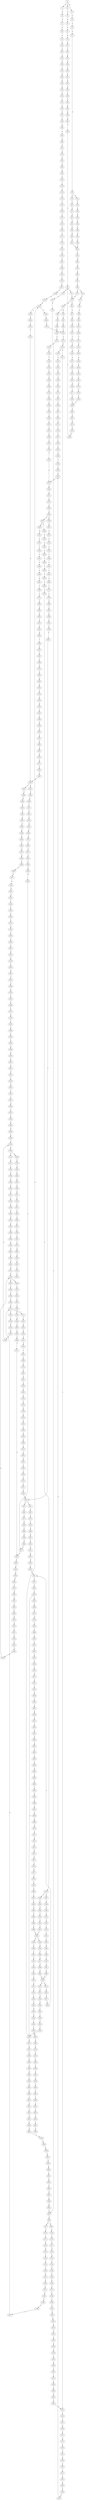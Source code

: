 strict digraph  {
	S0 -> S1 [ label = G ];
	S0 -> S2 [ label = C ];
	S0 -> S3 [ label = A ];
	S1 -> S4 [ label = G ];
	S2 -> S5 [ label = G ];
	S3 -> S6 [ label = G ];
	S4 -> S7 [ label = G ];
	S5 -> S8 [ label = G ];
	S6 -> S9 [ label = C ];
	S7 -> S10 [ label = T ];
	S8 -> S11 [ label = T ];
	S9 -> S12 [ label = C ];
	S10 -> S13 [ label = A ];
	S11 -> S14 [ label = G ];
	S12 -> S15 [ label = G ];
	S13 -> S16 [ label = C ];
	S14 -> S17 [ label = G ];
	S15 -> S18 [ label = G ];
	S15 -> S19 [ label = C ];
	S16 -> S20 [ label = T ];
	S17 -> S21 [ label = T ];
	S18 -> S22 [ label = T ];
	S19 -> S23 [ label = T ];
	S20 -> S24 [ label = A ];
	S21 -> S25 [ label = G ];
	S22 -> S26 [ label = G ];
	S23 -> S27 [ label = G ];
	S24 -> S28 [ label = T ];
	S25 -> S29 [ label = G ];
	S26 -> S30 [ label = G ];
	S27 -> S31 [ label = G ];
	S28 -> S32 [ label = T ];
	S29 -> S33 [ label = A ];
	S30 -> S34 [ label = A ];
	S31 -> S35 [ label = A ];
	S32 -> S36 [ label = G ];
	S33 -> S37 [ label = A ];
	S34 -> S38 [ label = A ];
	S35 -> S39 [ label = A ];
	S36 -> S40 [ label = G ];
	S37 -> S41 [ label = C ];
	S38 -> S42 [ label = G ];
	S39 -> S43 [ label = G ];
	S40 -> S44 [ label = A ];
	S41 -> S45 [ label = C ];
	S42 -> S46 [ label = A ];
	S43 -> S47 [ label = A ];
	S44 -> S48 [ label = A ];
	S45 -> S49 [ label = T ];
	S46 -> S50 [ label = A ];
	S47 -> S50 [ label = A ];
	S48 -> S51 [ label = C ];
	S49 -> S52 [ label = C ];
	S50 -> S53 [ label = C ];
	S51 -> S54 [ label = G ];
	S52 -> S55 [ label = G ];
	S53 -> S56 [ label = G ];
	S54 -> S57 [ label = G ];
	S55 -> S58 [ label = G ];
	S56 -> S59 [ label = G ];
	S57 -> S60 [ label = T ];
	S58 -> S61 [ label = C ];
	S59 -> S62 [ label = C ];
	S60 -> S63 [ label = A ];
	S61 -> S64 [ label = A ];
	S62 -> S65 [ label = A ];
	S63 -> S66 [ label = C ];
	S64 -> S67 [ label = C ];
	S65 -> S68 [ label = C ];
	S66 -> S69 [ label = G ];
	S67 -> S70 [ label = G ];
	S67 -> S71 [ label = C ];
	S68 -> S72 [ label = C ];
	S68 -> S73 [ label = T ];
	S69 -> S74 [ label = A ];
	S70 -> S75 [ label = C ];
	S71 -> S76 [ label = G ];
	S72 -> S76 [ label = G ];
	S73 -> S77 [ label = G ];
	S74 -> S78 [ label = A ];
	S75 -> S79 [ label = G ];
	S76 -> S80 [ label = A ];
	S76 -> S81 [ label = G ];
	S77 -> S82 [ label = G ];
	S78 -> S83 [ label = G ];
	S79 -> S84 [ label = C ];
	S80 -> S85 [ label = G ];
	S80 -> S86 [ label = A ];
	S81 -> S87 [ label = G ];
	S82 -> S88 [ label = G ];
	S83 -> S89 [ label = A ];
	S84 -> S90 [ label = G ];
	S85 -> S91 [ label = T ];
	S86 -> S92 [ label = T ];
	S87 -> S93 [ label = A ];
	S88 -> S94 [ label = A ];
	S89 -> S95 [ label = A ];
	S90 -> S96 [ label = C ];
	S90 -> S97 [ label = G ];
	S91 -> S98 [ label = C ];
	S92 -> S99 [ label = G ];
	S93 -> S100 [ label = A ];
	S94 -> S101 [ label = A ];
	S95 -> S102 [ label = G ];
	S96 -> S103 [ label = G ];
	S97 -> S104 [ label = C ];
	S98 -> S105 [ label = C ];
	S99 -> S106 [ label = T ];
	S100 -> S107 [ label = T ];
	S101 -> S108 [ label = C ];
	S102 -> S109 [ label = T ];
	S103 -> S110 [ label = T ];
	S104 -> S111 [ label = T ];
	S105 -> S112 [ label = A ];
	S106 -> S113 [ label = A ];
	S107 -> S114 [ label = T ];
	S108 -> S115 [ label = T ];
	S109 -> S116 [ label = G ];
	S110 -> S117 [ label = C ];
	S111 -> S118 [ label = G ];
	S112 -> S119 [ label = G ];
	S113 -> S120 [ label = G ];
	S114 -> S121 [ label = G ];
	S115 -> S122 [ label = G ];
	S116 -> S123 [ label = T ];
	S117 -> S124 [ label = G ];
	S118 -> S125 [ label = G ];
	S119 -> S126 [ label = T ];
	S119 -> S127 [ label = C ];
	S120 -> S128 [ label = T ];
	S121 -> S129 [ label = A ];
	S122 -> S130 [ label = G ];
	S123 -> S131 [ label = C ];
	S124 -> S132 [ label = A ];
	S125 -> S133 [ label = A ];
	S126 -> S134 [ label = A ];
	S127 -> S135 [ label = T ];
	S128 -> S136 [ label = T ];
	S129 -> S137 [ label = A ];
	S130 -> S138 [ label = A ];
	S131 -> S139 [ label = C ];
	S132 -> S140 [ label = C ];
	S133 -> S141 [ label = A ];
	S134 -> S142 [ label = G ];
	S135 -> S143 [ label = T ];
	S136 -> S144 [ label = T ];
	S137 -> S145 [ label = C ];
	S138 -> S146 [ label = C ];
	S139 -> S147 [ label = T ];
	S140 -> S148 [ label = G ];
	S141 -> S149 [ label = T ];
	S142 -> S150 [ label = G ];
	S143 -> S151 [ label = C ];
	S144 -> S152 [ label = C ];
	S145 -> S153 [ label = C ];
	S146 -> S154 [ label = C ];
	S147 -> S155 [ label = G ];
	S148 -> S156 [ label = C ];
	S149 -> S157 [ label = G ];
	S150 -> S158 [ label = G ];
	S151 -> S159 [ label = A ];
	S152 -> S160 [ label = A ];
	S153 -> S161 [ label = C ];
	S154 -> S162 [ label = C ];
	S155 -> S163 [ label = G ];
	S156 -> S164 [ label = G ];
	S157 -> S165 [ label = G ];
	S158 -> S166 [ label = T ];
	S159 -> S167 [ label = C ];
	S160 -> S168 [ label = C ];
	S161 -> S169 [ label = G ];
	S162 -> S170 [ label = G ];
	S163 -> S171 [ label = C ];
	S164 -> S172 [ label = C ];
	S165 -> S173 [ label = G ];
	S166 -> S174 [ label = C ];
	S167 -> S175 [ label = G ];
	S168 -> S176 [ label = T ];
	S169 -> S177 [ label = T ];
	S170 -> S178 [ label = T ];
	S171 -> S179 [ label = C ];
	S172 -> S180 [ label = C ];
	S173 -> S181 [ label = G ];
	S174 -> S182 [ label = A ];
	S175 -> S183 [ label = C ];
	S176 -> S184 [ label = C ];
	S177 -> S185 [ label = C ];
	S178 -> S186 [ label = C ];
	S179 -> S187 [ label = T ];
	S180 -> S188 [ label = T ];
	S181 -> S189 [ label = T ];
	S182 -> S190 [ label = C ];
	S183 -> S191 [ label = C ];
	S184 -> S192 [ label = C ];
	S185 -> S193 [ label = T ];
	S186 -> S193 [ label = T ];
	S187 -> S194 [ label = G ];
	S188 -> S195 [ label = C ];
	S189 -> S196 [ label = C ];
	S190 -> S197 [ label = T ];
	S191 -> S198 [ label = C ];
	S192 -> S199 [ label = T ];
	S193 -> S200 [ label = C ];
	S194 -> S201 [ label = G ];
	S195 -> S202 [ label = G ];
	S196 -> S203 [ label = C ];
	S197 -> S204 [ label = C ];
	S198 -> S205 [ label = T ];
	S199 -> S206 [ label = T ];
	S200 -> S207 [ label = G ];
	S201 -> S208 [ label = G ];
	S202 -> S209 [ label = G ];
	S203 -> S210 [ label = G ];
	S204 -> S211 [ label = G ];
	S205 -> S212 [ label = T ];
	S206 -> S213 [ label = T ];
	S207 -> S214 [ label = G ];
	S208 -> S215 [ label = T ];
	S209 -> S216 [ label = G ];
	S210 -> S217 [ label = C ];
	S210 -> S218 [ label = T ];
	S211 -> S219 [ label = C ];
	S212 -> S220 [ label = C ];
	S213 -> S221 [ label = C ];
	S214 -> S222 [ label = C ];
	S215 -> S223 [ label = C ];
	S216 -> S224 [ label = C ];
	S217 -> S225 [ label = C ];
	S218 -> S226 [ label = C ];
	S219 -> S227 [ label = T ];
	S220 -> S228 [ label = A ];
	S221 -> S229 [ label = A ];
	S222 -> S230 [ label = A ];
	S223 -> S231 [ label = C ];
	S224 -> S232 [ label = T ];
	S225 -> S233 [ label = G ];
	S226 -> S234 [ label = G ];
	S227 -> S235 [ label = T ];
	S228 -> S236 [ label = T ];
	S229 -> S237 [ label = T ];
	S230 -> S67 [ label = C ];
	S231 -> S238 [ label = C ];
	S232 -> S239 [ label = C ];
	S233 -> S240 [ label = G ];
	S234 -> S241 [ label = G ];
	S235 -> S242 [ label = C ];
	S236 -> S243 [ label = C ];
	S237 -> S244 [ label = C ];
	S238 -> S245 [ label = G ];
	S239 -> S246 [ label = A ];
	S240 -> S247 [ label = A ];
	S241 -> S248 [ label = A ];
	S242 -> S249 [ label = A ];
	S243 -> S250 [ label = C ];
	S244 -> S251 [ label = C ];
	S245 -> S252 [ label = A ];
	S246 -> S253 [ label = C ];
	S247 -> S254 [ label = A ];
	S248 -> S255 [ label = A ];
	S249 -> S256 [ label = T ];
	S250 -> S257 [ label = A ];
	S251 -> S257 [ label = A ];
	S252 -> S258 [ label = G ];
	S252 -> S259 [ label = A ];
	S253 -> S260 [ label = G ];
	S254 -> S261 [ label = C ];
	S255 -> S262 [ label = C ];
	S256 -> S263 [ label = C ];
	S257 -> S264 [ label = G ];
	S258 -> S265 [ label = T ];
	S259 -> S266 [ label = G ];
	S260 -> S267 [ label = T ];
	S261 -> S268 [ label = T ];
	S262 -> S269 [ label = A ];
	S262 -> S270 [ label = T ];
	S263 -> S250 [ label = C ];
	S264 -> S271 [ label = A ];
	S265 -> S272 [ label = C ];
	S266 -> S273 [ label = T ];
	S267 -> S274 [ label = C ];
	S268 -> S275 [ label = G ];
	S269 -> S276 [ label = G ];
	S270 -> S277 [ label = A ];
	S271 -> S278 [ label = A ];
	S272 -> S105 [ label = C ];
	S273 -> S279 [ label = C ];
	S274 -> S280 [ label = C ];
	S275 -> S281 [ label = C ];
	S276 -> S282 [ label = G ];
	S277 -> S283 [ label = C ];
	S278 -> S284 [ label = C ];
	S279 -> S285 [ label = G ];
	S280 -> S286 [ label = A ];
	S281 -> S287 [ label = A ];
	S282 -> S288 [ label = A ];
	S283 -> S289 [ label = A ];
	S284 -> S290 [ label = C ];
	S285 -> S291 [ label = C ];
	S285 -> S292 [ label = A ];
	S286 -> S293 [ label = G ];
	S287 -> S294 [ label = A ];
	S288 -> S295 [ label = A ];
	S289 -> S296 [ label = A ];
	S290 -> S297 [ label = A ];
	S290 -> S298 [ label = G ];
	S291 -> S299 [ label = G ];
	S292 -> S300 [ label = G ];
	S293 -> S301 [ label = C ];
	S294 -> S302 [ label = C ];
	S295 -> S303 [ label = T ];
	S296 -> S304 [ label = C ];
	S297 -> S305 [ label = G ];
	S297 -> S306 [ label = C ];
	S298 -> S307 [ label = G ];
	S299 -> S308 [ label = G ];
	S300 -> S309 [ label = G ];
	S301 -> S135 [ label = T ];
	S302 -> S310 [ label = C ];
	S303 -> S311 [ label = A ];
	S304 -> S312 [ label = G ];
	S305 -> S313 [ label = A ];
	S306 -> S314 [ label = C ];
	S307 -> S315 [ label = A ];
	S308 -> S316 [ label = C ];
	S309 -> S317 [ label = T ];
	S310 -> S318 [ label = A ];
	S311 -> S319 [ label = G ];
	S312 -> S320 [ label = A ];
	S313 -> S321 [ label = C ];
	S314 -> S322 [ label = A ];
	S315 -> S323 [ label = C ];
	S316 -> S324 [ label = T ];
	S317 -> S325 [ label = A ];
	S318 -> S326 [ label = G ];
	S319 -> S327 [ label = T ];
	S320 -> S328 [ label = A ];
	S321 -> S329 [ label = T ];
	S322 -> S330 [ label = C ];
	S323 -> S331 [ label = G ];
	S324 -> S332 [ label = A ];
	S325 -> S333 [ label = T ];
	S326 -> S334 [ label = A ];
	S327 -> S335 [ label = C ];
	S328 -> S336 [ label = A ];
	S329 -> S337 [ label = C ];
	S330 -> S338 [ label = C ];
	S331 -> S339 [ label = C ];
	S332 -> S340 [ label = T ];
	S333 -> S341 [ label = A ];
	S334 -> S342 [ label = A ];
	S335 -> S343 [ label = T ];
	S336 -> S344 [ label = A ];
	S337 -> S345 [ label = C ];
	S338 -> S346 [ label = C ];
	S339 -> S347 [ label = C ];
	S340 -> S348 [ label = A ];
	S341 -> S349 [ label = A ];
	S342 -> S350 [ label = C ];
	S343 -> S351 [ label = C ];
	S344 -> S352 [ label = C ];
	S345 -> S353 [ label = C ];
	S346 -> S354 [ label = C ];
	S347 -> S355 [ label = C ];
	S348 -> S356 [ label = G ];
	S349 -> S357 [ label = G ];
	S350 -> S358 [ label = A ];
	S351 -> S359 [ label = T ];
	S352 -> S360 [ label = A ];
	S353 -> S361 [ label = A ];
	S354 -> S362 [ label = T ];
	S355 -> S363 [ label = A ];
	S356 -> S364 [ label = T ];
	S357 -> S365 [ label = T ];
	S358 -> S366 [ label = G ];
	S359 -> S367 [ label = C ];
	S360 -> S368 [ label = G ];
	S361 -> S369 [ label = T ];
	S362 -> S370 [ label = T ];
	S363 -> S371 [ label = T ];
	S364 -> S372 [ label = A ];
	S365 -> S373 [ label = C ];
	S366 -> S374 [ label = C ];
	S367 -> S375 [ label = T ];
	S368 -> S376 [ label = A ];
	S369 -> S377 [ label = C ];
	S370 -> S378 [ label = C ];
	S371 -> S379 [ label = C ];
	S372 -> S380 [ label = G ];
	S373 -> S381 [ label = G ];
	S374 -> S382 [ label = C ];
	S375 -> S383 [ label = G ];
	S376 -> S384 [ label = A ];
	S377 -> S385 [ label = T ];
	S378 -> S386 [ label = C ];
	S378 -> S387 [ label = G ];
	S379 -> S388 [ label = G ];
	S380 -> S389 [ label = C ];
	S381 -> S390 [ label = T ];
	S382 -> S391 [ label = G ];
	S383 -> S392 [ label = A ];
	S384 -> S393 [ label = G ];
	S385 -> S394 [ label = G ];
	S386 -> S395 [ label = T ];
	S387 -> S396 [ label = A ];
	S388 -> S397 [ label = T ];
	S389 -> S398 [ label = C ];
	S390 -> S399 [ label = G ];
	S391 -> S400 [ label = T ];
	S392 -> S401 [ label = G ];
	S393 -> S402 [ label = G ];
	S394 -> S403 [ label = C ];
	S395 -> S404 [ label = G ];
	S396 -> S405 [ label = T ];
	S397 -> S406 [ label = C ];
	S398 -> S407 [ label = G ];
	S399 -> S408 [ label = G ];
	S400 -> S409 [ label = C ];
	S401 -> S410 [ label = T ];
	S402 -> S411 [ label = G ];
	S403 -> S412 [ label = C ];
	S404 -> S413 [ label = T ];
	S405 -> S414 [ label = C ];
	S406 -> S415 [ label = C ];
	S407 -> S416 [ label = A ];
	S408 -> S417 [ label = T ];
	S409 -> S418 [ label = C ];
	S410 -> S419 [ label = A ];
	S411 -> S420 [ label = G ];
	S412 -> S421 [ label = A ];
	S413 -> S422 [ label = C ];
	S414 -> S423 [ label = G ];
	S415 -> S424 [ label = T ];
	S416 -> S425 [ label = A ];
	S417 -> S426 [ label = A ];
	S418 -> S427 [ label = T ];
	S420 -> S428 [ label = T ];
	S420 -> S429 [ label = G ];
	S421 -> S430 [ label = G ];
	S422 -> S431 [ label = C ];
	S423 -> S432 [ label = T ];
	S424 -> S433 [ label = C ];
	S425 -> S434 [ label = A ];
	S426 -> S435 [ label = C ];
	S427 -> S436 [ label = C ];
	S428 -> S437 [ label = C ];
	S429 -> S438 [ label = T ];
	S430 -> S439 [ label = T ];
	S431 -> S440 [ label = T ];
	S432 -> S441 [ label = T ];
	S433 -> S442 [ label = T ];
	S434 -> S443 [ label = C ];
	S435 -> S444 [ label = C ];
	S436 -> S442 [ label = T ];
	S437 -> S445 [ label = T ];
	S438 -> S446 [ label = C ];
	S439 -> S447 [ label = C ];
	S440 -> S448 [ label = A ];
	S440 -> S449 [ label = T ];
	S441 -> S450 [ label = T ];
	S442 -> S451 [ label = T ];
	S442 -> S452 [ label = G ];
	S443 -> S453 [ label = C ];
	S444 -> S454 [ label = G ];
	S445 -> S455 [ label = C ];
	S446 -> S456 [ label = C ];
	S447 -> S457 [ label = G ];
	S448 -> S458 [ label = C ];
	S449 -> S459 [ label = G ];
	S450 -> S460 [ label = G ];
	S451 -> S461 [ label = C ];
	S452 -> S462 [ label = T ];
	S453 -> S463 [ label = C ];
	S454 -> S464 [ label = G ];
	S455 -> S465 [ label = T ];
	S456 -> S210 [ label = G ];
	S457 -> S466 [ label = T ];
	S458 -> S467 [ label = T ];
	S459 -> S468 [ label = T ];
	S460 -> S469 [ label = T ];
	S461 -> S470 [ label = T ];
	S462 -> S471 [ label = C ];
	S463 -> S472 [ label = C ];
	S464 -> S473 [ label = T ];
	S465 -> S474 [ label = C ];
	S466 -> S475 [ label = A ];
	S467 -> S476 [ label = A ];
	S468 -> S477 [ label = A ];
	S469 -> S478 [ label = A ];
	S470 -> S479 [ label = C ];
	S471 -> S480 [ label = G ];
	S472 -> S481 [ label = G ];
	S473 -> S482 [ label = G ];
	S474 -> S483 [ label = G ];
	S475 -> S484 [ label = A ];
	S476 -> S485 [ label = C ];
	S477 -> S486 [ label = G ];
	S478 -> S487 [ label = G ];
	S479 -> S488 [ label = G ];
	S480 -> S489 [ label = T ];
	S481 -> S490 [ label = A ];
	S482 -> S491 [ label = G ];
	S483 -> S492 [ label = T ];
	S484 -> S493 [ label = G ];
	S485 -> S494 [ label = C ];
	S486 -> S495 [ label = G ];
	S487 -> S496 [ label = G ];
	S488 -> S497 [ label = G ];
	S489 -> S498 [ label = G ];
	S490 -> S499 [ label = C ];
	S491 -> S500 [ label = T ];
	S492 -> S501 [ label = G ];
	S493 -> S502 [ label = A ];
	S494 -> S503 [ label = A ];
	S495 -> S504 [ label = A ];
	S496 -> S504 [ label = A ];
	S497 -> S505 [ label = A ];
	S498 -> S506 [ label = G ];
	S499 -> S507 [ label = T ];
	S500 -> S508 [ label = T ];
	S501 -> S509 [ label = G ];
	S502 -> S510 [ label = C ];
	S503 -> S511 [ label = G ];
	S504 -> S512 [ label = G ];
	S504 -> S513 [ label = A ];
	S505 -> S514 [ label = G ];
	S506 -> S417 [ label = T ];
	S507 -> S515 [ label = A ];
	S508 -> S516 [ label = A ];
	S509 -> S517 [ label = T ];
	S510 -> S518 [ label = G ];
	S511 -> S519 [ label = G ];
	S512 -> S520 [ label = A ];
	S513 -> S521 [ label = A ];
	S514 -> S522 [ label = A ];
	S515 -> S523 [ label = G ];
	S516 -> S524 [ label = G ];
	S517 -> S426 [ label = A ];
	S518 -> S525 [ label = G ];
	S519 -> S526 [ label = A ];
	S520 -> S527 [ label = G ];
	S521 -> S528 [ label = G ];
	S522 -> S529 [ label = G ];
	S523 -> S530 [ label = A ];
	S524 -> S531 [ label = A ];
	S525 -> S532 [ label = C ];
	S526 -> S533 [ label = G ];
	S527 -> S534 [ label = G ];
	S528 -> S535 [ label = G ];
	S529 -> S536 [ label = G ];
	S530 -> S537 [ label = A ];
	S531 -> S538 [ label = A ];
	S532 -> S539 [ label = T ];
	S533 -> S540 [ label = A ];
	S534 -> S541 [ label = T ];
	S535 -> S542 [ label = T ];
	S536 -> S541 [ label = T ];
	S537 -> S543 [ label = T ];
	S538 -> S544 [ label = G ];
	S539 -> S545 [ label = C ];
	S540 -> S546 [ label = G ];
	S541 -> S547 [ label = C ];
	S542 -> S548 [ label = C ];
	S543 -> S549 [ label = C ];
	S544 -> S550 [ label = G ];
	S545 -> S551 [ label = T ];
	S546 -> S552 [ label = T ];
	S547 -> S553 [ label = C ];
	S548 -> S554 [ label = C ];
	S549 -> S555 [ label = G ];
	S550 -> S556 [ label = G ];
	S551 -> S557 [ label = C ];
	S552 -> S558 [ label = C ];
	S553 -> S559 [ label = C ];
	S554 -> S560 [ label = C ];
	S555 -> S561 [ label = G ];
	S556 -> S420 [ label = G ];
	S557 -> S562 [ label = G ];
	S558 -> S563 [ label = A ];
	S559 -> S564 [ label = A ];
	S559 -> S565 [ label = G ];
	S560 -> S565 [ label = G ];
	S561 -> S566 [ label = G ];
	S562 -> S567 [ label = A ];
	S563 -> S568 [ label = G ];
	S564 -> S569 [ label = G ];
	S565 -> S570 [ label = G ];
	S565 -> S252 [ label = A ];
	S566 -> S571 [ label = T ];
	S567 -> S572 [ label = A ];
	S568 -> S573 [ label = G ];
	S569 -> S574 [ label = A ];
	S570 -> S575 [ label = A ];
	S571 -> S576 [ label = A ];
	S572 -> S577 [ label = G ];
	S573 -> S578 [ label = A ];
	S574 -> S579 [ label = G ];
	S575 -> S580 [ label = G ];
	S576 -> S581 [ label = T ];
	S577 -> S582 [ label = T ];
	S578 -> S583 [ label = C ];
	S579 -> S584 [ label = C ];
	S580 -> S585 [ label = G ];
	S581 -> S586 [ label = C ];
	S582 -> S587 [ label = C ];
	S583 -> S588 [ label = C ];
	S584 -> S589 [ label = C ];
	S585 -> S590 [ label = C ];
	S586 -> S591 [ label = C ];
	S587 -> S285 [ label = G ];
	S588 -> S592 [ label = A ];
	S589 -> S593 [ label = A ];
	S590 -> S594 [ label = G ];
	S591 -> S595 [ label = C ];
	S592 -> S596 [ label = G ];
	S593 -> S597 [ label = C ];
	S594 -> S598 [ label = T ];
	S595 -> S599 [ label = G ];
	S596 -> S600 [ label = T ];
	S597 -> S601 [ label = G ];
	S598 -> S602 [ label = G ];
	S599 -> S603 [ label = A ];
	S600 -> S604 [ label = C ];
	S601 -> S605 [ label = G ];
	S602 -> S606 [ label = G ];
	S603 -> S607 [ label = A ];
	S604 -> S608 [ label = T ];
	S605 -> S609 [ label = T ];
	S606 -> S610 [ label = T ];
	S607 -> S611 [ label = A ];
	S608 -> S612 [ label = C ];
	S609 -> S613 [ label = T ];
	S610 -> S614 [ label = A ];
	S611 -> S615 [ label = G ];
	S612 -> S616 [ label = T ];
	S613 -> S617 [ label = A ];
	S614 -> S618 [ label = T ];
	S615 -> S619 [ label = T ];
	S616 -> S620 [ label = G ];
	S617 -> S621 [ label = C ];
	S618 -> S622 [ label = G ];
	S619 -> S623 [ label = G ];
	S620 -> S624 [ label = T ];
	S621 -> S625 [ label = T ];
	S622 -> S626 [ label = A ];
	S623 -> S627 [ label = T ];
	S624 -> S628 [ label = A ];
	S625 -> S629 [ label = G ];
	S626 -> S630 [ label = G ];
	S627 -> S631 [ label = C ];
	S629 -> S632 [ label = C ];
	S630 -> S633 [ label = C ];
	S631 -> S634 [ label = G ];
	S632 -> S635 [ label = A ];
	S633 -> S636 [ label = G ];
	S634 -> S637 [ label = T ];
	S635 -> S638 [ label = G ];
	S636 -> S639 [ label = G ];
	S637 -> S640 [ label = C ];
	S638 -> S641 [ label = A ];
	S639 -> S642 [ label = T ];
	S640 -> S643 [ label = G ];
	S641 -> S644 [ label = C ];
	S642 -> S645 [ label = C ];
	S643 -> S646 [ label = G ];
	S644 -> S647 [ label = G ];
	S645 -> S648 [ label = G ];
	S646 -> S649 [ label = A ];
	S647 -> S650 [ label = G ];
	S648 -> S651 [ label = C ];
	S649 -> S255 [ label = A ];
	S650 -> S652 [ label = A ];
	S651 -> S653 [ label = A ];
	S652 -> S654 [ label = C ];
	S653 -> S655 [ label = C ];
	S654 -> S656 [ label = A ];
	S655 -> S657 [ label = G ];
	S656 -> S658 [ label = C ];
	S657 -> S659 [ label = C ];
	S658 -> S660 [ label = A ];
	S659 -> S661 [ label = G ];
	S660 -> S662 [ label = C ];
	S661 -> S84 [ label = C ];
	S662 -> S663 [ label = C ];
	S663 -> S664 [ label = T ];
	S664 -> S665 [ label = C ];
	S665 -> S666 [ label = T ];
	S666 -> S667 [ label = A ];
	S667 -> S668 [ label = G ];
	S668 -> S669 [ label = A ];
	S669 -> S670 [ label = A ];
	S670 -> S671 [ label = C ];
	S671 -> S672 [ label = G ];
	S672 -> S673 [ label = A ];
	S673 -> S674 [ label = G ];
	S674 -> S675 [ label = G ];
	S675 -> S676 [ label = T ];
	S676 -> S677 [ label = G ];
	S677 -> S678 [ label = T ];
	S678 -> S679 [ label = C ];
	S679 -> S680 [ label = C ];
	S680 -> S681 [ label = C ];
	S681 -> S682 [ label = T ];
	S682 -> S683 [ label = G ];
	S683 -> S684 [ label = T ];
	S684 -> S685 [ label = C ];
	S685 -> S686 [ label = C ];
	S686 -> S440 [ label = T ];
}
